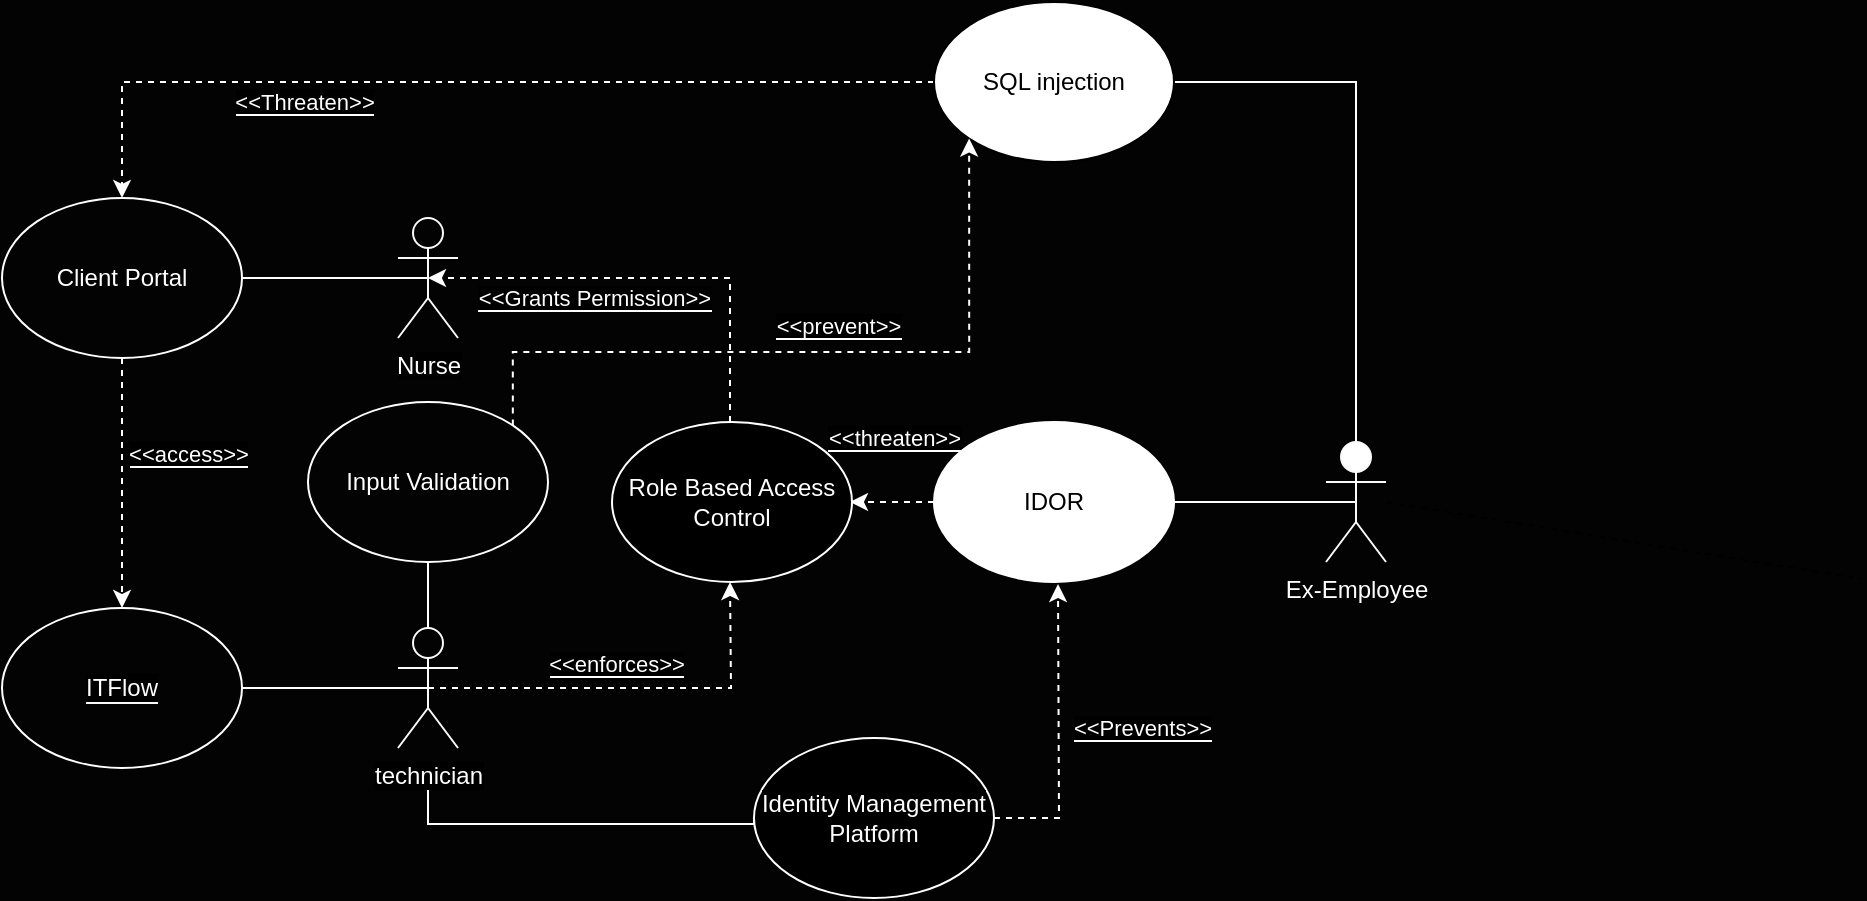 <mxfile version="21.8.2" type="device">
  <diagram name="Page-1" id="2Js3v6Ofdahve0PFFSt9">
    <mxGraphModel dx="1050" dy="553" grid="0" gridSize="10" guides="1" tooltips="1" connect="1" arrows="1" fold="1" page="1" pageScale="1" pageWidth="850" pageHeight="1100" background="#030303" math="0" shadow="0">
      <root>
        <mxCell id="0" />
        <mxCell id="1" parent="0" />
        <mxCell id="14up52CyK2sda7feRZVe-2" style="edgeStyle=orthogonalEdgeStyle;rounded=0;orthogonalLoop=1;jettySize=auto;html=1;exitX=0.5;exitY=0.5;exitDx=0;exitDy=0;exitPerimeter=0;entryX=1;entryY=0.5;entryDx=0;entryDy=0;strokeColor=#FFFFFF;endArrow=none;endFill=0;" parent="1" source="2BGUHnqGQvk4JjmXairE-1" target="2BGUHnqGQvk4JjmXairE-10" edge="1">
          <mxGeometry relative="1" as="geometry" />
        </mxCell>
        <mxCell id="14up52CyK2sda7feRZVe-6" style="edgeStyle=orthogonalEdgeStyle;rounded=0;orthogonalLoop=1;jettySize=auto;html=1;exitX=0.5;exitY=0.5;exitDx=0;exitDy=0;exitPerimeter=0;entryX=0.5;entryY=1;entryDx=0;entryDy=0;strokeColor=#FFFFFF;dashed=1;" parent="1" source="2BGUHnqGQvk4JjmXairE-1" edge="1">
          <mxGeometry relative="1" as="geometry">
            <mxPoint x="451" y="307" as="targetPoint" />
          </mxGeometry>
        </mxCell>
        <mxCell id="14up52CyK2sda7feRZVe-7" value="&lt;span style=&quot;background-color: rgb(0, 0, 0);&quot;&gt;&lt;font color=&quot;#ffffff&quot;&gt;&amp;lt;&amp;lt;enforces&amp;gt;&amp;gt;&lt;/font&gt;&lt;/span&gt;" style="edgeLabel;html=1;align=center;verticalAlign=middle;resizable=0;points=[];" parent="14up52CyK2sda7feRZVe-6" vertex="1" connectable="0">
          <mxGeometry x="0.148" y="-2" relative="1" as="geometry">
            <mxPoint x="-24" y="-14" as="offset" />
          </mxGeometry>
        </mxCell>
        <mxCell id="14up52CyK2sda7feRZVe-15" style="edgeStyle=orthogonalEdgeStyle;rounded=0;orthogonalLoop=1;jettySize=auto;html=1;entryX=0;entryY=0.5;entryDx=0;entryDy=0;strokeColor=#FFFFFF;endArrow=none;endFill=0;" parent="1" target="14up52CyK2sda7feRZVe-12" edge="1">
          <mxGeometry relative="1" as="geometry">
            <mxPoint x="298" y="409" as="sourcePoint" />
            <Array as="points">
              <mxPoint x="300" y="428" />
              <mxPoint x="463" y="428" />
            </Array>
          </mxGeometry>
        </mxCell>
        <mxCell id="5Z200IWrbkhb6f0nDcdQ-8" style="edgeStyle=orthogonalEdgeStyle;rounded=0;orthogonalLoop=1;jettySize=auto;html=1;exitX=0.5;exitY=0;exitDx=0;exitDy=0;exitPerimeter=0;entryX=0.5;entryY=1;entryDx=0;entryDy=0;endArrow=none;endFill=0;strokeColor=#FFFFFF;" edge="1" parent="1" source="2BGUHnqGQvk4JjmXairE-1" target="5Z200IWrbkhb6f0nDcdQ-6">
          <mxGeometry relative="1" as="geometry" />
        </mxCell>
        <mxCell id="2BGUHnqGQvk4JjmXairE-1" value="&lt;font style=&quot;background-color: rgb(0, 0, 0);&quot; color=&quot;#ffffff&quot;&gt;technician&lt;/font&gt;" style="shape=umlActor;verticalLabelPosition=bottom;verticalAlign=top;html=1;outlineConnect=0;fillColor=none;fontColor=#000000;labelBackgroundColor=#FAFAFA;strokeColor=#FAFAFA;" parent="1" vertex="1">
          <mxGeometry x="285" y="330" width="30" height="60" as="geometry" />
        </mxCell>
        <mxCell id="14up52CyK2sda7feRZVe-3" style="edgeStyle=orthogonalEdgeStyle;rounded=0;orthogonalLoop=1;jettySize=auto;html=1;exitX=0.5;exitY=0.5;exitDx=0;exitDy=0;exitPerimeter=0;entryX=1;entryY=0.5;entryDx=0;entryDy=0;strokeColor=#FFFFFF;endArrow=none;endFill=0;" parent="1" source="2BGUHnqGQvk4JjmXairE-3" target="s6m1RvzwqwIh4kVFti1g-8" edge="1">
          <mxGeometry relative="1" as="geometry" />
        </mxCell>
        <mxCell id="2BGUHnqGQvk4JjmXairE-3" value="&lt;font style=&quot;background-color: rgb(0, 0, 0);&quot; color=&quot;#ffffff&quot;&gt;Nurse&lt;/font&gt;" style="shape=umlActor;verticalLabelPosition=bottom;verticalAlign=top;html=1;outlineConnect=0;fillColor=none;fontColor=#000000;labelBackgroundColor=#FAFAFA;strokeColor=#FAFAFA;" parent="1" vertex="1">
          <mxGeometry x="285" y="125" width="30" height="60" as="geometry" />
        </mxCell>
        <mxCell id="2BGUHnqGQvk4JjmXairE-10" value="&lt;font style=&quot;background-color: rgb(0, 0, 0);&quot; color=&quot;#ffffff&quot;&gt;ITFlow&lt;/font&gt;" style="ellipse;whiteSpace=wrap;html=1;fontColor=#000000;labelBackgroundColor=#FAFAFA;fillColor=none;strokeColor=#FFFFFF;" parent="1" vertex="1">
          <mxGeometry x="87" y="320" width="120" height="80" as="geometry" />
        </mxCell>
        <mxCell id="14up52CyK2sda7feRZVe-1" style="edgeStyle=orthogonalEdgeStyle;rounded=0;orthogonalLoop=1;jettySize=auto;html=1;exitX=0.5;exitY=0.5;exitDx=0;exitDy=0;exitPerimeter=0;entryX=1;entryY=0.5;entryDx=0;entryDy=0;strokeColor=#FFFFFF;endArrow=none;endFill=0;" parent="1" source="s6m1RvzwqwIh4kVFti1g-1" target="s6m1RvzwqwIh4kVFti1g-3" edge="1">
          <mxGeometry relative="1" as="geometry" />
        </mxCell>
        <mxCell id="14up52CyK2sda7feRZVe-11" style="edgeStyle=orthogonalEdgeStyle;rounded=0;orthogonalLoop=1;jettySize=auto;html=1;exitX=0;exitY=0.5;exitDx=0;exitDy=0;entryX=1;entryY=0.5;entryDx=0;entryDy=0;strokeColor=#FFFFFF;dashed=1;" parent="1" source="s6m1RvzwqwIh4kVFti1g-3" edge="1">
          <mxGeometry relative="1" as="geometry">
            <mxPoint x="511" y="267" as="targetPoint" />
          </mxGeometry>
        </mxCell>
        <mxCell id="sWLHMxpLff9vxWgi1RvV-1" value="&lt;span style=&quot;background-color: rgb(0, 0, 0);&quot;&gt;&lt;font color=&quot;#ffffff&quot;&gt;&amp;lt;&amp;lt;threaten&amp;gt;&amp;gt;&lt;/font&gt;&lt;/span&gt;" style="edgeLabel;html=1;align=center;verticalAlign=middle;resizable=0;points=[];" parent="14up52CyK2sda7feRZVe-11" vertex="1" connectable="0">
          <mxGeometry x="-0.095" relative="1" as="geometry">
            <mxPoint x="-1" y="-32" as="offset" />
          </mxGeometry>
        </mxCell>
        <mxCell id="s6m1RvzwqwIh4kVFti1g-3" value="IDOR" style="ellipse;whiteSpace=wrap;html=1;strokeColor=#FFFFFF;" parent="1" vertex="1">
          <mxGeometry x="553" y="227" width="120" height="80" as="geometry" />
        </mxCell>
        <mxCell id="s6m1RvzwqwIh4kVFti1g-4" value="" style="endArrow=none;dashed=1;html=1;rounded=0;exitX=1;exitY=0.5;exitDx=0;exitDy=0;entryX=0;entryY=0.5;entryDx=0;entryDy=0;" parent="1" source="s6m1RvzwqwIh4kVFti1g-1" edge="1">
          <mxGeometry width="50" height="50" relative="1" as="geometry">
            <mxPoint x="1197" y="361.5" as="sourcePoint" />
            <mxPoint x="1017" y="305.5" as="targetPoint" />
          </mxGeometry>
        </mxCell>
        <mxCell id="14up52CyK2sda7feRZVe-4" style="edgeStyle=orthogonalEdgeStyle;rounded=0;orthogonalLoop=1;jettySize=auto;html=1;exitX=0.5;exitY=1;exitDx=0;exitDy=0;entryX=0.5;entryY=0;entryDx=0;entryDy=0;strokeColor=#FFFFFF;dashed=1;" parent="1" source="s6m1RvzwqwIh4kVFti1g-8" target="2BGUHnqGQvk4JjmXairE-10" edge="1">
          <mxGeometry relative="1" as="geometry" />
        </mxCell>
        <mxCell id="14up52CyK2sda7feRZVe-5" value="&lt;font style=&quot;background-color: rgb(0, 0, 0);&quot; color=&quot;#ffffff&quot;&gt;&amp;lt;&amp;lt;access&amp;gt;&amp;gt;&lt;/font&gt;" style="edgeLabel;html=1;align=center;verticalAlign=middle;resizable=0;points=[];" parent="14up52CyK2sda7feRZVe-4" vertex="1" connectable="0">
          <mxGeometry x="-0.168" y="1" relative="1" as="geometry">
            <mxPoint x="32" y="-4" as="offset" />
          </mxGeometry>
        </mxCell>
        <mxCell id="s6m1RvzwqwIh4kVFti1g-8" value="&lt;font color=&quot;#ffffff&quot;&gt;Client Portal&lt;/font&gt;" style="ellipse;whiteSpace=wrap;html=1;fillColor=none;strokeColor=#FFFFFF;" parent="1" vertex="1">
          <mxGeometry x="87" y="115" width="120" height="80" as="geometry" />
        </mxCell>
        <mxCell id="14up52CyK2sda7feRZVe-8" style="edgeStyle=orthogonalEdgeStyle;rounded=0;orthogonalLoop=1;jettySize=auto;html=1;exitX=0.5;exitY=0;exitDx=0;exitDy=0;entryX=0.5;entryY=0.5;entryDx=0;entryDy=0;entryPerimeter=0;strokeColor=#FFFFFF;dashed=1;" parent="1" target="2BGUHnqGQvk4JjmXairE-3" edge="1">
          <mxGeometry relative="1" as="geometry">
            <Array as="points">
              <mxPoint x="451" y="155" />
            </Array>
            <mxPoint x="451" y="227" as="sourcePoint" />
          </mxGeometry>
        </mxCell>
        <mxCell id="14up52CyK2sda7feRZVe-9" value="&lt;span style=&quot;background-color: rgb(0, 0, 0);&quot;&gt;&lt;font color=&quot;#ffffff&quot;&gt;&amp;lt;&amp;lt;Grants Permission&amp;gt;&amp;gt;&lt;/font&gt;&lt;/span&gt;" style="edgeLabel;html=1;align=center;verticalAlign=middle;resizable=0;points=[];" parent="14up52CyK2sda7feRZVe-8" vertex="1" connectable="0">
          <mxGeometry x="0.266" y="-1" relative="1" as="geometry">
            <mxPoint x="1" y="11" as="offset" />
          </mxGeometry>
        </mxCell>
        <mxCell id="14up52CyK2sda7feRZVe-10" value="" style="endArrow=none;html=1;rounded=0;exitX=1;exitY=0.5;exitDx=0;exitDy=0;entryX=0;entryY=0.5;entryDx=0;entryDy=0;strokeColor=#FFFFFF;" parent="1" source="s6m1RvzwqwIh4kVFti1g-3" target="s6m1RvzwqwIh4kVFti1g-1" edge="1">
          <mxGeometry width="50" height="50" relative="1" as="geometry">
            <mxPoint x="673" y="267" as="sourcePoint" />
            <mxPoint x="1017" y="305.5" as="targetPoint" />
          </mxGeometry>
        </mxCell>
        <mxCell id="5Z200IWrbkhb6f0nDcdQ-3" style="edgeStyle=orthogonalEdgeStyle;rounded=0;orthogonalLoop=1;jettySize=auto;html=1;exitX=0.5;exitY=0;exitDx=0;exitDy=0;exitPerimeter=0;entryX=1;entryY=0.5;entryDx=0;entryDy=0;strokeColor=#FFFFFF;endArrow=none;endFill=0;" edge="1" parent="1" source="s6m1RvzwqwIh4kVFti1g-1" target="5Z200IWrbkhb6f0nDcdQ-1">
          <mxGeometry relative="1" as="geometry" />
        </mxCell>
        <mxCell id="s6m1RvzwqwIh4kVFti1g-1" value="&lt;span style=&quot;background-color: rgb(3, 3, 3);&quot;&gt;&lt;font color=&quot;#ffffff&quot;&gt;Ex-Employee&lt;/font&gt;&lt;/span&gt;" style="shape=umlActor;verticalLabelPosition=bottom;verticalAlign=top;html=1;outlineConnect=0;fillColor=#FFFFFF;fontColor=#000000;labelBackgroundColor=#FAFAFA;strokeColor=#FAFAFA;" parent="1" vertex="1">
          <mxGeometry x="749" y="237" width="30" height="60" as="geometry" />
        </mxCell>
        <mxCell id="14up52CyK2sda7feRZVe-13" style="edgeStyle=orthogonalEdgeStyle;rounded=0;orthogonalLoop=1;jettySize=auto;html=1;exitX=1;exitY=0.5;exitDx=0;exitDy=0;strokeColor=#FFFFFF;dashed=1;" parent="1" source="14up52CyK2sda7feRZVe-12" edge="1">
          <mxGeometry relative="1" as="geometry">
            <mxPoint x="615" y="308" as="targetPoint" />
          </mxGeometry>
        </mxCell>
        <mxCell id="14up52CyK2sda7feRZVe-14" value="&lt;font style=&quot;background-color: rgb(0, 0, 0);&quot; color=&quot;#ffffff&quot;&gt;&amp;lt;&amp;lt;Prevents&amp;gt;&amp;gt;&lt;/font&gt;" style="edgeLabel;html=1;align=center;verticalAlign=middle;resizable=0;points=[];" parent="14up52CyK2sda7feRZVe-13" vertex="1" connectable="0">
          <mxGeometry x="-0.065" y="-4" relative="1" as="geometry">
            <mxPoint x="37" y="-8" as="offset" />
          </mxGeometry>
        </mxCell>
        <mxCell id="14up52CyK2sda7feRZVe-12" value="&lt;font style=&quot;background-color: rgb(0, 0, 0);&quot; color=&quot;#ffffff&quot;&gt;Identity Management Platform&lt;/font&gt;" style="ellipse;whiteSpace=wrap;html=1;fillColor=#000000;strokeColor=#FFFFFF;" parent="1" vertex="1">
          <mxGeometry x="463" y="385" width="120" height="80" as="geometry" />
        </mxCell>
        <mxCell id="0bQ8u-ArXA0SPlHWzMdK-1" value="&lt;font style=&quot;background-color: rgb(0, 0, 0);&quot; color=&quot;#ffffff&quot;&gt;Role Based Access Control&lt;/font&gt;" style="ellipse;whiteSpace=wrap;html=1;fillColor=#000000;strokeColor=#FFFFFF;" parent="1" vertex="1">
          <mxGeometry x="392" y="227" width="120" height="80" as="geometry" />
        </mxCell>
        <mxCell id="5Z200IWrbkhb6f0nDcdQ-4" style="edgeStyle=orthogonalEdgeStyle;rounded=0;orthogonalLoop=1;jettySize=auto;html=1;exitX=0;exitY=0.5;exitDx=0;exitDy=0;entryX=0.5;entryY=0;entryDx=0;entryDy=0;strokeColor=#FFFFFF;dashed=1;" edge="1" parent="1" source="5Z200IWrbkhb6f0nDcdQ-1" target="s6m1RvzwqwIh4kVFti1g-8">
          <mxGeometry relative="1" as="geometry" />
        </mxCell>
        <mxCell id="5Z200IWrbkhb6f0nDcdQ-5" value="&lt;font style=&quot;background-color: rgb(0, 0, 0);&quot; color=&quot;#ffffff&quot;&gt;&amp;lt;&amp;lt;Threaten&amp;gt;&amp;gt;&lt;/font&gt;" style="edgeLabel;html=1;align=center;verticalAlign=middle;resizable=0;points=[];" vertex="1" connectable="0" parent="5Z200IWrbkhb6f0nDcdQ-4">
          <mxGeometry x="0.359" y="2" relative="1" as="geometry">
            <mxPoint y="8" as="offset" />
          </mxGeometry>
        </mxCell>
        <mxCell id="5Z200IWrbkhb6f0nDcdQ-1" value="SQL injection" style="ellipse;whiteSpace=wrap;html=1;" vertex="1" parent="1">
          <mxGeometry x="553" y="17" width="120" height="80" as="geometry" />
        </mxCell>
        <mxCell id="5Z200IWrbkhb6f0nDcdQ-7" style="edgeStyle=orthogonalEdgeStyle;rounded=0;orthogonalLoop=1;jettySize=auto;html=1;exitX=1;exitY=0;exitDx=0;exitDy=0;strokeColor=#FFFFFF;dashed=1;entryX=0;entryY=1;entryDx=0;entryDy=0;" edge="1" parent="1" source="5Z200IWrbkhb6f0nDcdQ-6" target="5Z200IWrbkhb6f0nDcdQ-1">
          <mxGeometry relative="1" as="geometry">
            <mxPoint x="337.916" y="198.436" as="sourcePoint" />
            <mxPoint x="564" y="100" as="targetPoint" />
            <Array as="points">
              <mxPoint x="342" y="192" />
              <mxPoint x="571" y="192" />
            </Array>
          </mxGeometry>
        </mxCell>
        <mxCell id="5Z200IWrbkhb6f0nDcdQ-10" value="&lt;font style=&quot;background-color: rgb(0, 0, 0);&quot; color=&quot;#ffffff&quot;&gt;&amp;lt;&amp;lt;prevent&amp;gt;&amp;gt;&lt;/font&gt;" style="edgeLabel;html=1;align=center;verticalAlign=middle;resizable=0;points=[];" vertex="1" connectable="0" parent="5Z200IWrbkhb6f0nDcdQ-7">
          <mxGeometry x="0.072" y="3" relative="1" as="geometry">
            <mxPoint y="-10" as="offset" />
          </mxGeometry>
        </mxCell>
        <mxCell id="5Z200IWrbkhb6f0nDcdQ-6" value="&lt;font color=&quot;#ffffff&quot;&gt;Input Validation&lt;/font&gt;" style="ellipse;whiteSpace=wrap;html=1;fillColor=none;strokeColor=#FFFFFF;" vertex="1" parent="1">
          <mxGeometry x="240" y="217" width="120" height="80" as="geometry" />
        </mxCell>
      </root>
    </mxGraphModel>
  </diagram>
</mxfile>
